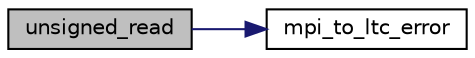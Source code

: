 digraph "unsigned_read"
{
 // LATEX_PDF_SIZE
  edge [fontname="Helvetica",fontsize="10",labelfontname="Helvetica",labelfontsize="10"];
  node [fontname="Helvetica",fontsize="10",shape=record];
  rankdir="LR";
  Node159 [label="unsigned_read",height=0.2,width=0.4,color="black", fillcolor="grey75", style="filled", fontcolor="black",tooltip=" "];
  Node159 -> Node160 [color="midnightblue",fontsize="10",style="solid",fontname="Helvetica"];
  Node160 [label="mpi_to_ltc_error",height=0.2,width=0.4,color="black", fillcolor="white", style="filled",URL="$ltm__desc_8c.html#abc21dd3358332c6bcdd2ec873ab5c5a6",tooltip="Convert a MPI error to a LTC error (Possibly the most powerful function ever! Oh wait...."];
}
